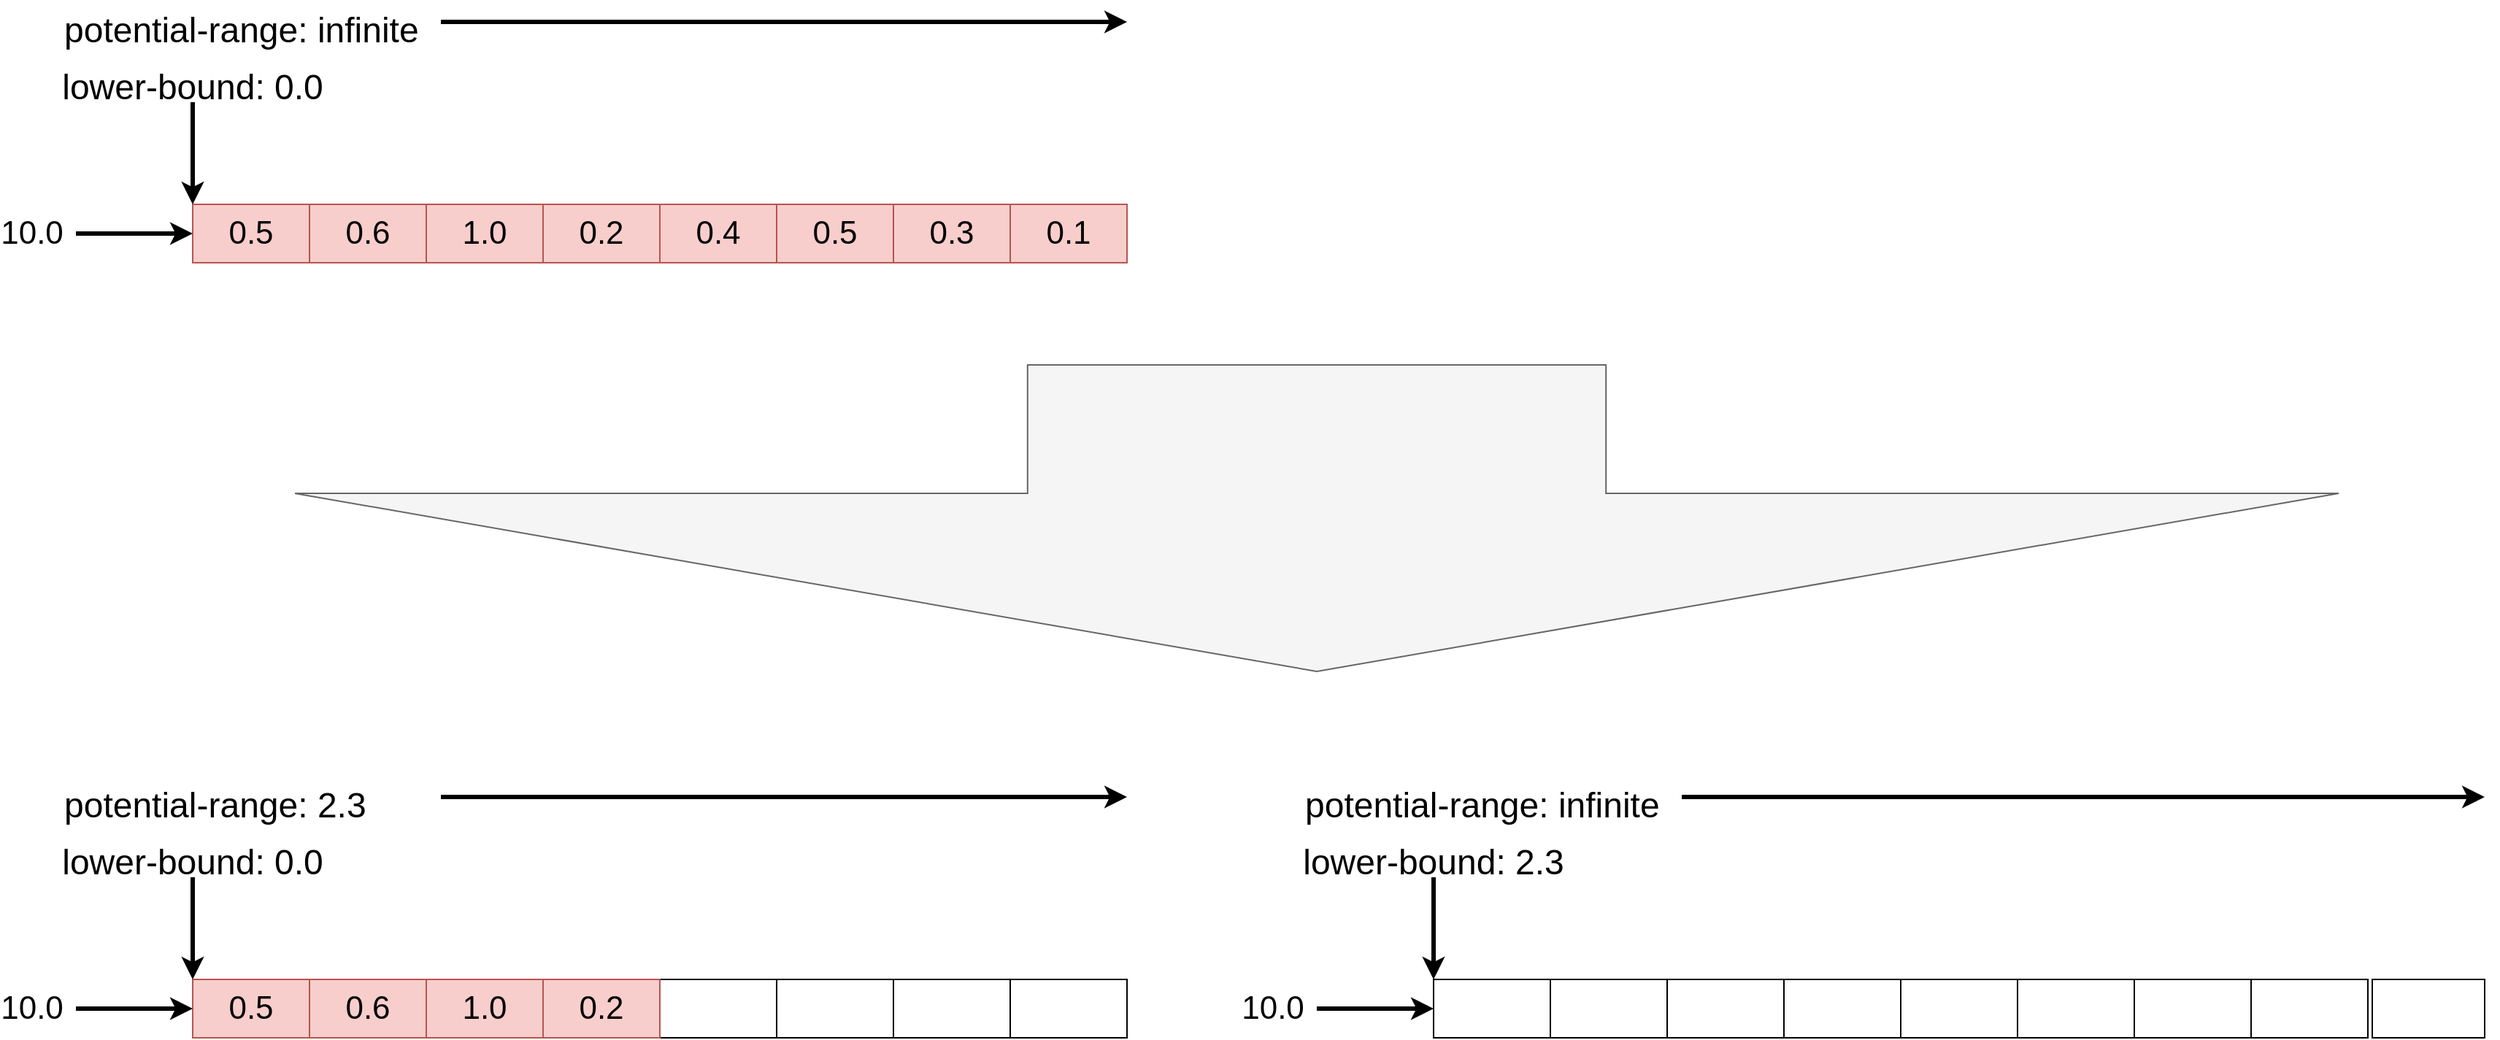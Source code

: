 <mxfile version="14.5.1" type="device"><diagram id="CBslpg_TgrgeNVAzF737" name="Seite-1"><mxGraphModel dx="2401" dy="1324" grid="1" gridSize="10" guides="1" tooltips="1" connect="1" arrows="1" fold="1" page="1" pageScale="1" pageWidth="827" pageHeight="1169" math="0" shadow="0"><root><mxCell id="0"/><mxCell id="1" parent="0"/><mxCell id="8isY6Dd4hhjWALLa5Xrs-44" value="0.5" style="rounded=0;whiteSpace=wrap;html=1;fillColor=#f8cecc;strokeColor=#b85450;fontSize=22;" parent="1" vertex="1"><mxGeometry x="40" y="340" width="80" height="40" as="geometry"/></mxCell><mxCell id="8isY6Dd4hhjWALLa5Xrs-46" value="0.6" style="rounded=0;whiteSpace=wrap;html=1;fillColor=#f8cecc;strokeColor=#b85450;fontSize=22;" parent="1" vertex="1"><mxGeometry x="120" y="340" width="80" height="40" as="geometry"/></mxCell><mxCell id="8isY6Dd4hhjWALLa5Xrs-48" value="1.0" style="rounded=0;whiteSpace=wrap;html=1;fillColor=#f8cecc;strokeColor=#b85450;fontSize=22;gradientDirection=west;" parent="1" vertex="1"><mxGeometry x="200" y="340" width="80" height="40" as="geometry"/></mxCell><mxCell id="8isY6Dd4hhjWALLa5Xrs-50" value="0.2" style="rounded=0;whiteSpace=wrap;html=1;fillColor=#f8cecc;strokeColor=#b85450;fontSize=22;" parent="1" vertex="1"><mxGeometry x="280" y="340" width="80" height="40" as="geometry"/></mxCell><mxCell id="8isY6Dd4hhjWALLa5Xrs-52" value="0.4" style="rounded=0;whiteSpace=wrap;html=1;fillColor=#f8cecc;strokeColor=#b85450;fontSize=22;" parent="1" vertex="1"><mxGeometry x="360" y="340" width="80" height="40" as="geometry"/></mxCell><mxCell id="8isY6Dd4hhjWALLa5Xrs-54" value="0.5" style="rounded=0;whiteSpace=wrap;html=1;fillColor=#f8cecc;strokeColor=#b85450;fontSize=22;" parent="1" vertex="1"><mxGeometry x="440" y="340" width="80" height="40" as="geometry"/></mxCell><mxCell id="8isY6Dd4hhjWALLa5Xrs-55" value="0.3" style="rounded=0;whiteSpace=wrap;html=1;fontSize=22;fillColor=#f8cecc;strokeColor=#b85450;" parent="1" vertex="1"><mxGeometry x="520" y="340" width="80" height="40" as="geometry"/></mxCell><mxCell id="8isY6Dd4hhjWALLa5Xrs-56" value="0.1" style="rounded=0;whiteSpace=wrap;html=1;fontSize=22;fillColor=#f8cecc;strokeColor=#b85450;" parent="1" vertex="1"><mxGeometry x="600" y="340" width="80" height="40" as="geometry"/></mxCell><mxCell id="Yc7lsDw7g9HpOX_VH0xh-1" value="" style="endArrow=classic;html=1;strokeWidth=3;entryX=0;entryY=0.5;entryDx=0;entryDy=0;" parent="1" edge="1"><mxGeometry width="50" height="50" relative="1" as="geometry"><mxPoint x="-40" y="360" as="sourcePoint"/><mxPoint x="40" y="360" as="targetPoint"/></mxGeometry></mxCell><mxCell id="Yc7lsDw7g9HpOX_VH0xh-2" value="10.0" style="text;html=1;strokeColor=none;fillColor=none;align=center;verticalAlign=middle;whiteSpace=wrap;rounded=0;fontSize=22;" parent="1" vertex="1"><mxGeometry x="-90" y="350" width="40" height="20" as="geometry"/></mxCell><mxCell id="ESKjMMD_HoPm_z7XuUaX-1" value="lower-bound: 0.0" style="text;html=1;strokeColor=none;fillColor=none;align=center;verticalAlign=middle;whiteSpace=wrap;rounded=0;fontSize=24;" vertex="1" parent="1"><mxGeometry x="-70" y="250" width="220" height="20" as="geometry"/></mxCell><mxCell id="ESKjMMD_HoPm_z7XuUaX-2" value="potential-range: infinite" style="text;whiteSpace=wrap;html=1;fontSize=24;" vertex="1" parent="1"><mxGeometry x="-50" y="200" width="260" height="30" as="geometry"/></mxCell><mxCell id="ESKjMMD_HoPm_z7XuUaX-3" value="" style="endArrow=classic;html=1;strokeWidth=3;entryX=0;entryY=0;entryDx=0;entryDy=0;exitX=0.5;exitY=1;exitDx=0;exitDy=0;" edge="1" parent="1" source="ESKjMMD_HoPm_z7XuUaX-1" target="8isY6Dd4hhjWALLa5Xrs-44"><mxGeometry width="50" height="50" relative="1" as="geometry"><mxPoint x="-30" y="370" as="sourcePoint"/><mxPoint x="50" y="370" as="targetPoint"/></mxGeometry></mxCell><mxCell id="ESKjMMD_HoPm_z7XuUaX-4" value="" style="endArrow=classic;html=1;strokeWidth=3;exitX=1;exitY=0.5;exitDx=0;exitDy=0;" edge="1" parent="1" source="ESKjMMD_HoPm_z7XuUaX-2"><mxGeometry width="50" height="50" relative="1" as="geometry"><mxPoint x="230" y="210" as="sourcePoint"/><mxPoint x="680" y="215" as="targetPoint"/></mxGeometry></mxCell><mxCell id="ESKjMMD_HoPm_z7XuUaX-5" value="0.5" style="rounded=0;whiteSpace=wrap;html=1;fillColor=#f8cecc;strokeColor=#b85450;fontSize=22;" vertex="1" parent="1"><mxGeometry x="40" y="871" width="80" height="40" as="geometry"/></mxCell><mxCell id="ESKjMMD_HoPm_z7XuUaX-6" value="0.6" style="rounded=0;whiteSpace=wrap;html=1;fillColor=#f8cecc;strokeColor=#b85450;fontSize=22;" vertex="1" parent="1"><mxGeometry x="120" y="871" width="80" height="40" as="geometry"/></mxCell><mxCell id="ESKjMMD_HoPm_z7XuUaX-7" value="1.0" style="rounded=0;whiteSpace=wrap;html=1;fillColor=#f8cecc;strokeColor=#b85450;fontSize=22;gradientDirection=west;" vertex="1" parent="1"><mxGeometry x="200" y="871" width="80" height="40" as="geometry"/></mxCell><mxCell id="ESKjMMD_HoPm_z7XuUaX-9" value="" style="rounded=0;whiteSpace=wrap;html=1;fontSize=16;" vertex="1" parent="1"><mxGeometry x="360" y="871" width="80" height="40" as="geometry"/></mxCell><mxCell id="ESKjMMD_HoPm_z7XuUaX-10" value="" style="rounded=0;whiteSpace=wrap;html=1;fontSize=16;" vertex="1" parent="1"><mxGeometry x="440" y="871" width="80" height="40" as="geometry"/></mxCell><mxCell id="ESKjMMD_HoPm_z7XuUaX-11" value="" style="rounded=0;whiteSpace=wrap;html=1;fontSize=16;" vertex="1" parent="1"><mxGeometry x="520" y="871" width="80" height="40" as="geometry"/></mxCell><mxCell id="ESKjMMD_HoPm_z7XuUaX-12" value="" style="rounded=0;whiteSpace=wrap;html=1;fontSize=16;" vertex="1" parent="1"><mxGeometry x="600" y="871" width="80" height="40" as="geometry"/></mxCell><mxCell id="ESKjMMD_HoPm_z7XuUaX-14" value="" style="endArrow=classic;html=1;strokeWidth=3;entryX=0;entryY=0.5;entryDx=0;entryDy=0;" edge="1" parent="1"><mxGeometry width="50" height="50" relative="1" as="geometry"><mxPoint x="-40" y="891" as="sourcePoint"/><mxPoint x="40" y="891" as="targetPoint"/></mxGeometry></mxCell><mxCell id="ESKjMMD_HoPm_z7XuUaX-15" value="10.0" style="text;html=1;strokeColor=none;fillColor=none;align=center;verticalAlign=middle;whiteSpace=wrap;rounded=0;fontSize=22;" vertex="1" parent="1"><mxGeometry x="-90" y="881" width="40" height="20" as="geometry"/></mxCell><mxCell id="ESKjMMD_HoPm_z7XuUaX-20" value="" style="rounded=0;whiteSpace=wrap;html=1;fontSize=16;" vertex="1" parent="1"><mxGeometry x="890" y="871" width="80" height="40" as="geometry"/></mxCell><mxCell id="ESKjMMD_HoPm_z7XuUaX-21" value="" style="rounded=0;whiteSpace=wrap;html=1;fontSize=16;" vertex="1" parent="1"><mxGeometry x="970" y="871" width="80" height="40" as="geometry"/></mxCell><mxCell id="ESKjMMD_HoPm_z7XuUaX-22" value="" style="rounded=0;whiteSpace=wrap;html=1;fontSize=16;gradientDirection=west;" vertex="1" parent="1"><mxGeometry x="1050" y="871" width="80" height="40" as="geometry"/></mxCell><mxCell id="ESKjMMD_HoPm_z7XuUaX-23" value="" style="rounded=0;whiteSpace=wrap;html=1;fontSize=16;" vertex="1" parent="1"><mxGeometry x="1130" y="871" width="80" height="40" as="geometry"/></mxCell><mxCell id="ESKjMMD_HoPm_z7XuUaX-24" value="" style="rounded=0;whiteSpace=wrap;html=1;fontSize=16;" vertex="1" parent="1"><mxGeometry x="1210" y="871" width="80" height="40" as="geometry"/></mxCell><mxCell id="ESKjMMD_HoPm_z7XuUaX-25" value="" style="rounded=0;whiteSpace=wrap;html=1;fontSize=16;" vertex="1" parent="1"><mxGeometry x="1290" y="871" width="80" height="40" as="geometry"/></mxCell><mxCell id="ESKjMMD_HoPm_z7XuUaX-26" value="" style="rounded=0;whiteSpace=wrap;html=1;fontSize=16;" vertex="1" parent="1"><mxGeometry x="1370" y="871" width="80" height="40" as="geometry"/></mxCell><mxCell id="ESKjMMD_HoPm_z7XuUaX-27" value="" style="rounded=0;whiteSpace=wrap;html=1;fontSize=16;" vertex="1" parent="1"><mxGeometry x="1450" y="871" width="80" height="40" as="geometry"/></mxCell><mxCell id="ESKjMMD_HoPm_z7XuUaX-28" value="" style="rounded=0;whiteSpace=wrap;html=1;fontSize=16;" vertex="1" parent="1"><mxGeometry x="1533" y="871" width="77" height="40" as="geometry"/></mxCell><mxCell id="ESKjMMD_HoPm_z7XuUaX-29" value="" style="endArrow=classic;html=1;strokeWidth=3;entryX=0;entryY=0.5;entryDx=0;entryDy=0;" edge="1" parent="1"><mxGeometry width="50" height="50" relative="1" as="geometry"><mxPoint x="810" y="891" as="sourcePoint"/><mxPoint x="890" y="891" as="targetPoint"/></mxGeometry></mxCell><mxCell id="ESKjMMD_HoPm_z7XuUaX-30" value="10.0" style="text;html=1;strokeColor=none;fillColor=none;align=center;verticalAlign=middle;whiteSpace=wrap;rounded=0;fontSize=22;" vertex="1" parent="1"><mxGeometry x="760" y="881" width="40" height="20" as="geometry"/></mxCell><mxCell id="ESKjMMD_HoPm_z7XuUaX-36" value="" style="shape=singleArrow;direction=south;whiteSpace=wrap;html=1;fontSize=19;arrowWidth=0.283;arrowSize=0.581;fillColor=#f5f5f5;strokeColor=#666666;fontColor=#333333;" vertex="1" parent="1"><mxGeometry x="110" y="450" width="1400" height="210" as="geometry"/></mxCell><mxCell id="ESKjMMD_HoPm_z7XuUaX-37" value="lower-bound: 0.0" style="text;html=1;strokeColor=none;fillColor=none;align=center;verticalAlign=middle;whiteSpace=wrap;rounded=0;fontSize=24;" vertex="1" parent="1"><mxGeometry x="-70" y="781" width="220" height="20" as="geometry"/></mxCell><mxCell id="ESKjMMD_HoPm_z7XuUaX-38" value="potential-range: 2.3" style="text;whiteSpace=wrap;html=1;fontSize=24;" vertex="1" parent="1"><mxGeometry x="-50" y="731" width="260" height="30" as="geometry"/></mxCell><mxCell id="ESKjMMD_HoPm_z7XuUaX-39" value="" style="endArrow=classic;html=1;strokeWidth=3;entryX=0;entryY=0;entryDx=0;entryDy=0;exitX=0.5;exitY=1;exitDx=0;exitDy=0;" edge="1" parent="1" source="ESKjMMD_HoPm_z7XuUaX-37"><mxGeometry width="50" height="50" relative="1" as="geometry"><mxPoint x="-30" y="901" as="sourcePoint"/><mxPoint x="40" y="871" as="targetPoint"/></mxGeometry></mxCell><mxCell id="ESKjMMD_HoPm_z7XuUaX-40" value="" style="endArrow=classic;html=1;strokeWidth=3;exitX=1;exitY=0.5;exitDx=0;exitDy=0;" edge="1" parent="1" source="ESKjMMD_HoPm_z7XuUaX-38"><mxGeometry width="50" height="50" relative="1" as="geometry"><mxPoint x="230" y="741" as="sourcePoint"/><mxPoint x="680" y="746" as="targetPoint"/></mxGeometry></mxCell><mxCell id="ESKjMMD_HoPm_z7XuUaX-41" value="lower-bound: 2.3" style="text;html=1;strokeColor=none;fillColor=none;align=center;verticalAlign=middle;whiteSpace=wrap;rounded=0;fontSize=24;" vertex="1" parent="1"><mxGeometry x="780" y="781" width="220" height="20" as="geometry"/></mxCell><mxCell id="ESKjMMD_HoPm_z7XuUaX-42" value="potential-range: infinite" style="text;whiteSpace=wrap;html=1;fontSize=24;" vertex="1" parent="1"><mxGeometry x="800" y="731" width="260" height="30" as="geometry"/></mxCell><mxCell id="ESKjMMD_HoPm_z7XuUaX-43" value="" style="endArrow=classic;html=1;strokeWidth=3;entryX=0;entryY=0;entryDx=0;entryDy=0;exitX=0.5;exitY=1;exitDx=0;exitDy=0;" edge="1" parent="1" source="ESKjMMD_HoPm_z7XuUaX-41"><mxGeometry width="50" height="50" relative="1" as="geometry"><mxPoint x="820" y="901" as="sourcePoint"/><mxPoint x="890" y="871" as="targetPoint"/></mxGeometry></mxCell><mxCell id="ESKjMMD_HoPm_z7XuUaX-44" value="" style="endArrow=classic;html=1;strokeWidth=3;exitX=1;exitY=0.5;exitDx=0;exitDy=0;" edge="1" parent="1" source="ESKjMMD_HoPm_z7XuUaX-42"><mxGeometry width="50" height="50" relative="1" as="geometry"><mxPoint x="1080" y="741" as="sourcePoint"/><mxPoint x="1610.0" y="746" as="targetPoint"/></mxGeometry></mxCell><mxCell id="ESKjMMD_HoPm_z7XuUaX-45" value="0.2" style="rounded=0;whiteSpace=wrap;html=1;fillColor=#f8cecc;strokeColor=#b85450;fontSize=22;" vertex="1" parent="1"><mxGeometry x="280" y="871" width="80" height="40" as="geometry"/></mxCell></root></mxGraphModel></diagram></mxfile>